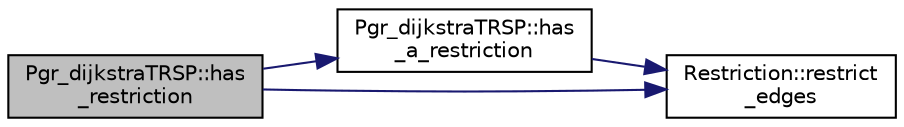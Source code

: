 digraph "Pgr_dijkstraTRSP::has_restriction"
{
  edge [fontname="Helvetica",fontsize="10",labelfontname="Helvetica",labelfontsize="10"];
  node [fontname="Helvetica",fontsize="10",shape=record];
  rankdir="LR";
  Node63 [label="Pgr_dijkstraTRSP::has\l_restriction",height=0.2,width=0.4,color="black", fillcolor="grey75", style="filled", fontcolor="black"];
  Node63 -> Node64 [color="midnightblue",fontsize="10",style="solid",fontname="Helvetica"];
  Node64 [label="Pgr_dijkstraTRSP::has\l_a_restriction",height=0.2,width=0.4,color="black", fillcolor="white", style="filled",URL="$classPgr__dijkstraTRSP.html#aa492cfa5557becb203807b26b457b1aa"];
  Node64 -> Node65 [color="midnightblue",fontsize="10",style="solid",fontname="Helvetica"];
  Node65 [label="Restriction::restrict\l_edges",height=0.2,width=0.4,color="black", fillcolor="white", style="filled",URL="$classRestriction.html#a87625dee907fcb5cdc512e4dfcc51dd3"];
  Node63 -> Node65 [color="midnightblue",fontsize="10",style="solid",fontname="Helvetica"];
}
